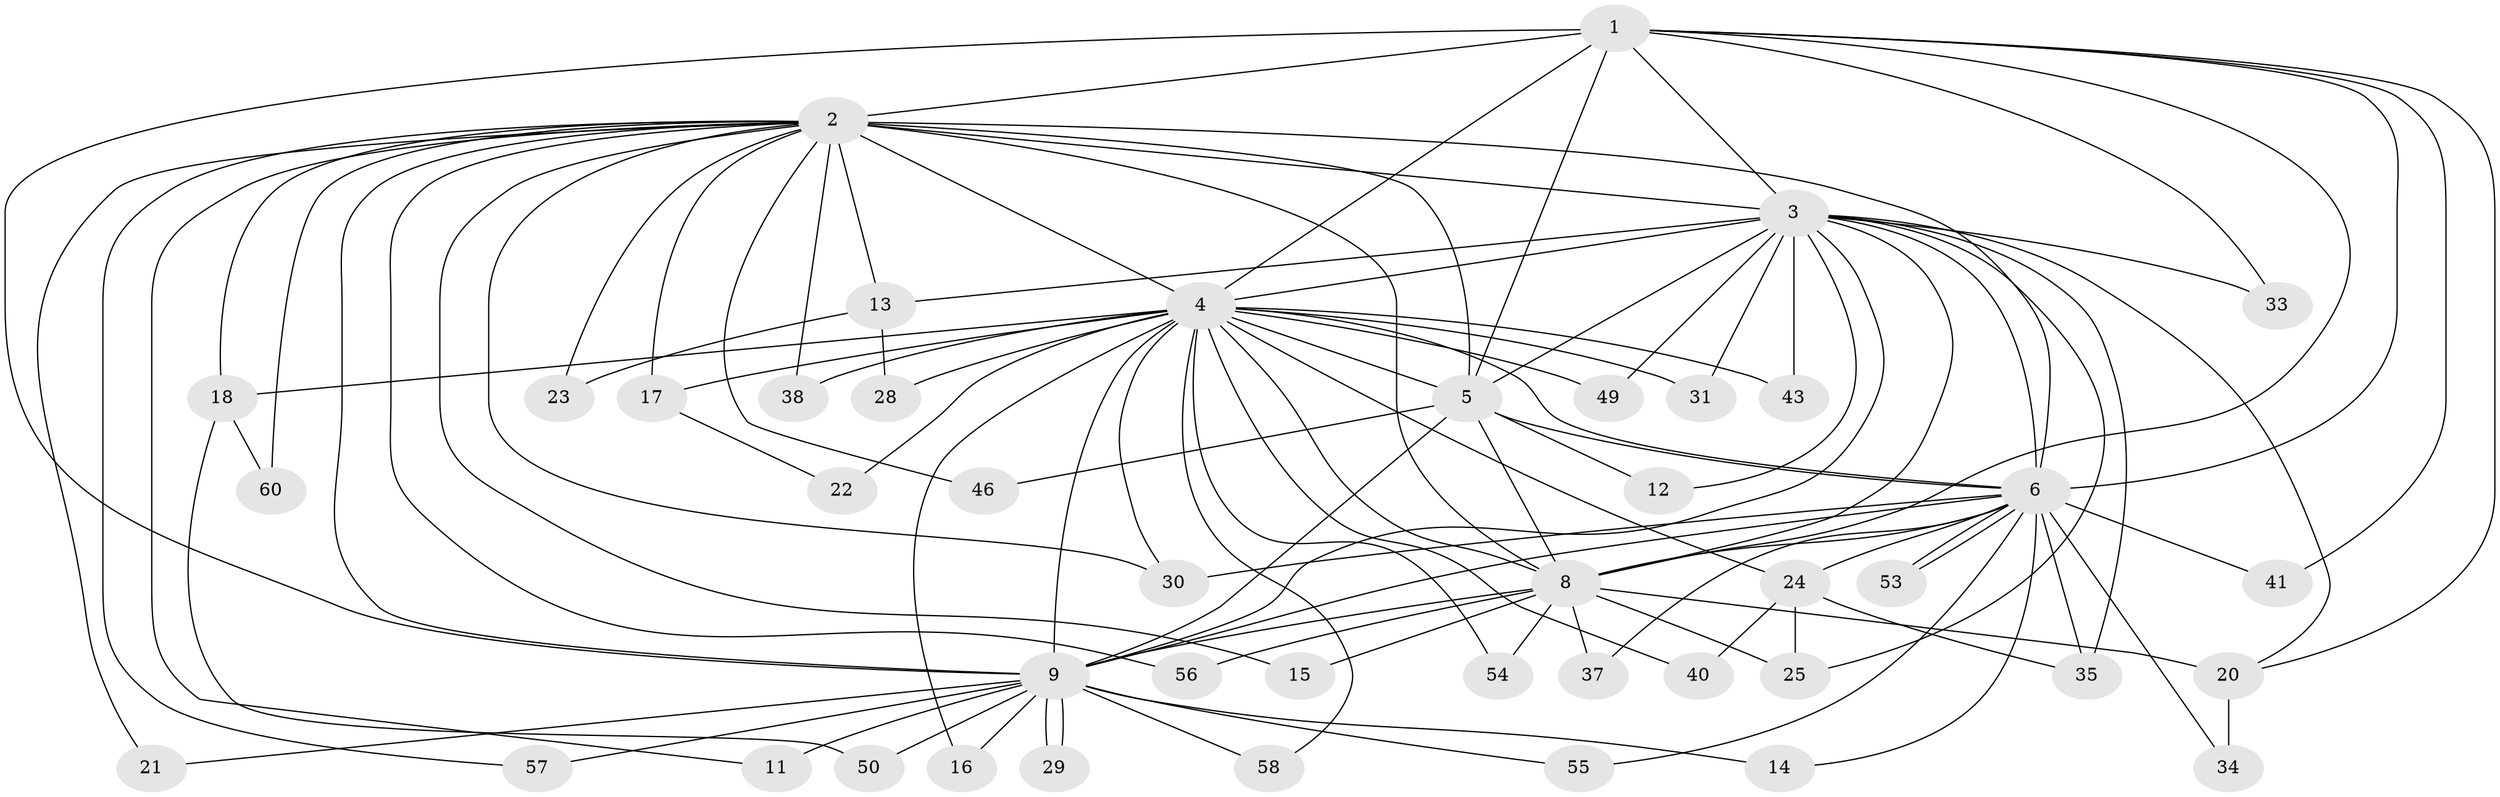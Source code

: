 // Generated by graph-tools (version 1.1) at 2025/23/03/03/25 07:23:39]
// undirected, 44 vertices, 104 edges
graph export_dot {
graph [start="1"]
  node [color=gray90,style=filled];
  1 [super="+36"];
  2 [super="+7"];
  3 [super="+45"];
  4 [super="+10"];
  5 [super="+26"];
  6 [super="+19"];
  8 [super="+52"];
  9 [super="+27"];
  11 [super="+51"];
  12;
  13;
  14;
  15;
  16;
  17;
  18 [super="+42"];
  20 [super="+44"];
  21;
  22 [super="+32"];
  23;
  24;
  25 [super="+59"];
  28;
  29;
  30 [super="+39"];
  31;
  33;
  34 [super="+48"];
  35 [super="+47"];
  37;
  38;
  40;
  41;
  43;
  46;
  49;
  50;
  53;
  54;
  55;
  56;
  57;
  58;
  60;
  1 -- 2 [weight=2];
  1 -- 3;
  1 -- 4 [weight=2];
  1 -- 5;
  1 -- 6;
  1 -- 8;
  1 -- 9;
  1 -- 33;
  1 -- 41;
  1 -- 20;
  2 -- 3 [weight=2];
  2 -- 4 [weight=4];
  2 -- 5 [weight=2];
  2 -- 6 [weight=2];
  2 -- 8 [weight=2];
  2 -- 9 [weight=2];
  2 -- 15;
  2 -- 18 [weight=2];
  2 -- 21;
  2 -- 30;
  2 -- 46;
  2 -- 57;
  2 -- 60;
  2 -- 11;
  2 -- 13;
  2 -- 17;
  2 -- 23;
  2 -- 38;
  2 -- 56;
  3 -- 4 [weight=2];
  3 -- 5;
  3 -- 6 [weight=2];
  3 -- 8;
  3 -- 9;
  3 -- 12;
  3 -- 13;
  3 -- 20;
  3 -- 25;
  3 -- 31;
  3 -- 33;
  3 -- 35;
  3 -- 43;
  3 -- 49;
  4 -- 5 [weight=3];
  4 -- 6 [weight=2];
  4 -- 8 [weight=2];
  4 -- 9 [weight=3];
  4 -- 24;
  4 -- 28;
  4 -- 40;
  4 -- 43;
  4 -- 38;
  4 -- 16;
  4 -- 17;
  4 -- 18;
  4 -- 49;
  4 -- 22 [weight=2];
  4 -- 54;
  4 -- 58;
  4 -- 31;
  4 -- 30;
  5 -- 6;
  5 -- 8;
  5 -- 9;
  5 -- 12;
  5 -- 46;
  6 -- 8 [weight=3];
  6 -- 9;
  6 -- 14;
  6 -- 24;
  6 -- 30;
  6 -- 34;
  6 -- 37;
  6 -- 41;
  6 -- 53;
  6 -- 53;
  6 -- 55;
  6 -- 35;
  8 -- 9;
  8 -- 15;
  8 -- 20 [weight=2];
  8 -- 37;
  8 -- 54;
  8 -- 56;
  8 -- 25;
  9 -- 11 [weight=2];
  9 -- 14;
  9 -- 16;
  9 -- 21;
  9 -- 29;
  9 -- 29;
  9 -- 50;
  9 -- 55;
  9 -- 57;
  9 -- 58;
  13 -- 23;
  13 -- 28;
  17 -- 22;
  18 -- 60;
  18 -- 50;
  20 -- 34 [weight=2];
  24 -- 25;
  24 -- 35;
  24 -- 40;
}
